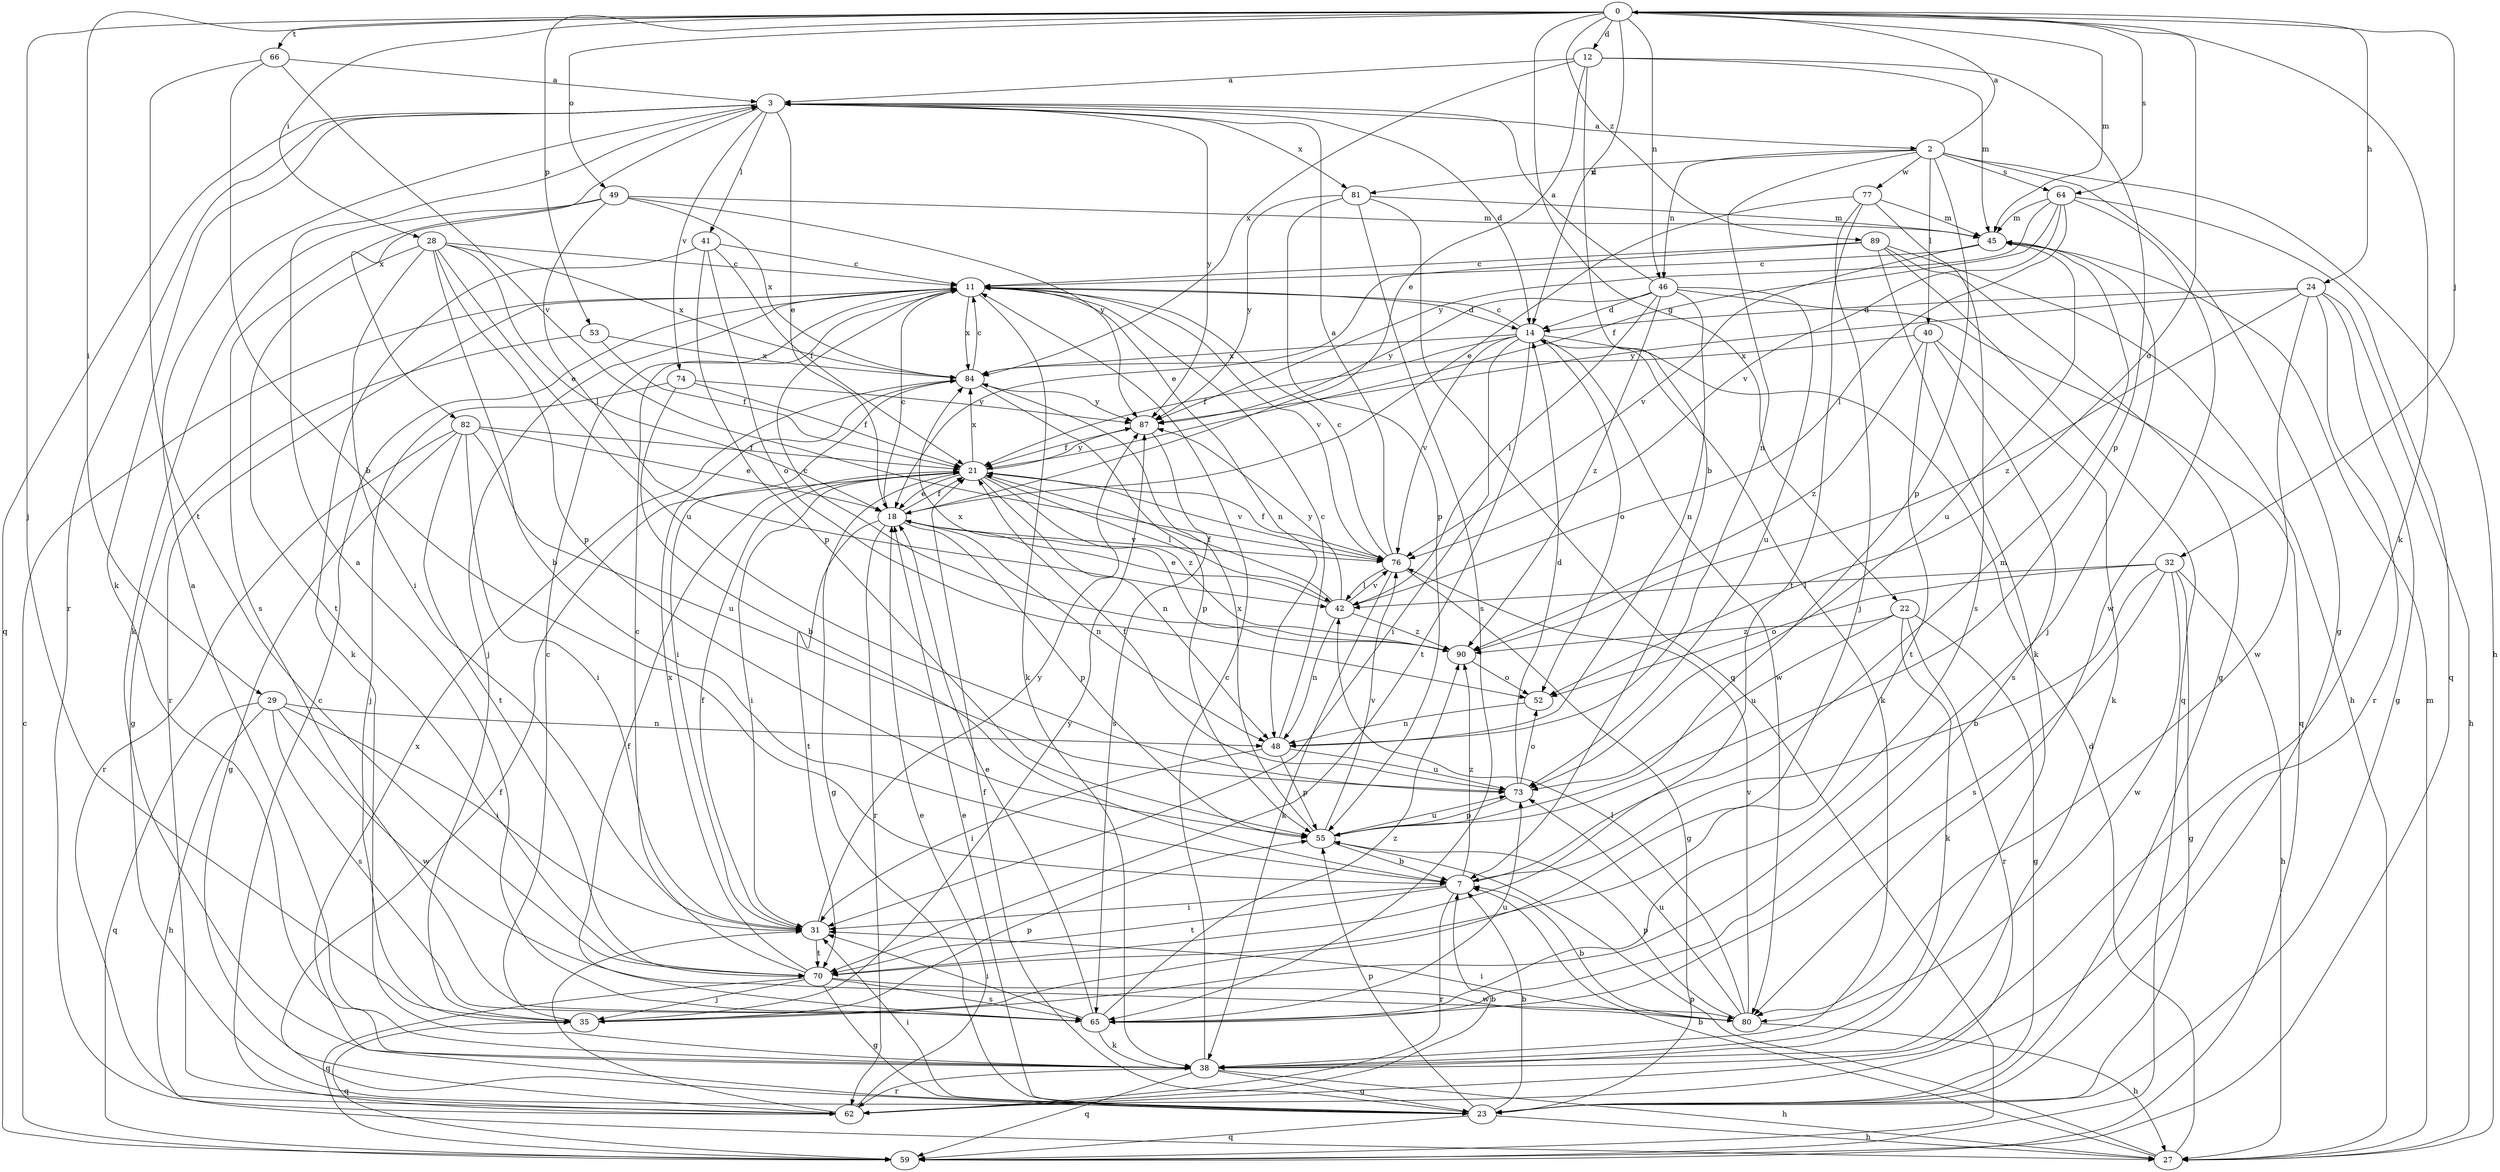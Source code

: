strict digraph  {
0;
2;
3;
7;
11;
12;
14;
18;
21;
22;
23;
24;
27;
28;
29;
31;
32;
35;
38;
40;
41;
42;
45;
46;
48;
49;
52;
53;
55;
59;
62;
64;
65;
66;
70;
73;
74;
76;
77;
80;
81;
82;
84;
87;
89;
90;
0 -> 12  [label=d];
0 -> 14  [label=d];
0 -> 22  [label=g];
0 -> 24  [label=h];
0 -> 28  [label=i];
0 -> 29  [label=i];
0 -> 32  [label=j];
0 -> 35  [label=j];
0 -> 38  [label=k];
0 -> 45  [label=m];
0 -> 46  [label=n];
0 -> 49  [label=o];
0 -> 52  [label=o];
0 -> 53  [label=p];
0 -> 64  [label=s];
0 -> 66  [label=t];
0 -> 89  [label=z];
2 -> 0  [label=a];
2 -> 23  [label=g];
2 -> 27  [label=h];
2 -> 40  [label=l];
2 -> 46  [label=n];
2 -> 48  [label=n];
2 -> 55  [label=p];
2 -> 64  [label=s];
2 -> 77  [label=w];
2 -> 81  [label=x];
3 -> 2  [label=a];
3 -> 14  [label=d];
3 -> 18  [label=e];
3 -> 38  [label=k];
3 -> 41  [label=l];
3 -> 59  [label=q];
3 -> 62  [label=r];
3 -> 74  [label=v];
3 -> 81  [label=x];
3 -> 82  [label=x];
3 -> 87  [label=y];
7 -> 31  [label=i];
7 -> 45  [label=m];
7 -> 62  [label=r];
7 -> 70  [label=t];
7 -> 90  [label=z];
11 -> 14  [label=d];
11 -> 35  [label=j];
11 -> 38  [label=k];
11 -> 48  [label=n];
11 -> 62  [label=r];
11 -> 76  [label=v];
11 -> 84  [label=x];
12 -> 3  [label=a];
12 -> 7  [label=b];
12 -> 18  [label=e];
12 -> 45  [label=m];
12 -> 55  [label=p];
12 -> 84  [label=x];
14 -> 11  [label=c];
14 -> 21  [label=f];
14 -> 31  [label=i];
14 -> 38  [label=k];
14 -> 52  [label=o];
14 -> 70  [label=t];
14 -> 76  [label=v];
14 -> 80  [label=w];
14 -> 84  [label=x];
18 -> 11  [label=c];
18 -> 21  [label=f];
18 -> 48  [label=n];
18 -> 55  [label=p];
18 -> 62  [label=r];
18 -> 70  [label=t];
18 -> 76  [label=v];
21 -> 18  [label=e];
21 -> 23  [label=g];
21 -> 31  [label=i];
21 -> 42  [label=l];
21 -> 48  [label=n];
21 -> 76  [label=v];
21 -> 84  [label=x];
21 -> 87  [label=y];
21 -> 90  [label=z];
22 -> 23  [label=g];
22 -> 38  [label=k];
22 -> 62  [label=r];
22 -> 73  [label=u];
22 -> 90  [label=z];
23 -> 7  [label=b];
23 -> 18  [label=e];
23 -> 21  [label=f];
23 -> 27  [label=h];
23 -> 31  [label=i];
23 -> 55  [label=p];
23 -> 59  [label=q];
23 -> 84  [label=x];
24 -> 14  [label=d];
24 -> 23  [label=g];
24 -> 27  [label=h];
24 -> 62  [label=r];
24 -> 80  [label=w];
24 -> 87  [label=y];
24 -> 90  [label=z];
27 -> 7  [label=b];
27 -> 14  [label=d];
27 -> 45  [label=m];
27 -> 55  [label=p];
28 -> 7  [label=b];
28 -> 11  [label=c];
28 -> 18  [label=e];
28 -> 31  [label=i];
28 -> 55  [label=p];
28 -> 70  [label=t];
28 -> 73  [label=u];
28 -> 84  [label=x];
29 -> 27  [label=h];
29 -> 31  [label=i];
29 -> 48  [label=n];
29 -> 59  [label=q];
29 -> 65  [label=s];
29 -> 80  [label=w];
31 -> 21  [label=f];
31 -> 70  [label=t];
31 -> 87  [label=y];
32 -> 7  [label=b];
32 -> 23  [label=g];
32 -> 27  [label=h];
32 -> 42  [label=l];
32 -> 52  [label=o];
32 -> 65  [label=s];
32 -> 80  [label=w];
35 -> 11  [label=c];
35 -> 55  [label=p];
35 -> 59  [label=q];
35 -> 87  [label=y];
38 -> 3  [label=a];
38 -> 11  [label=c];
38 -> 23  [label=g];
38 -> 27  [label=h];
38 -> 59  [label=q];
38 -> 62  [label=r];
40 -> 38  [label=k];
40 -> 65  [label=s];
40 -> 70  [label=t];
40 -> 84  [label=x];
40 -> 90  [label=z];
41 -> 11  [label=c];
41 -> 21  [label=f];
41 -> 38  [label=k];
41 -> 52  [label=o];
41 -> 55  [label=p];
42 -> 18  [label=e];
42 -> 21  [label=f];
42 -> 48  [label=n];
42 -> 76  [label=v];
42 -> 87  [label=y];
42 -> 90  [label=z];
45 -> 11  [label=c];
45 -> 35  [label=j];
45 -> 73  [label=u];
45 -> 76  [label=v];
46 -> 3  [label=a];
46 -> 14  [label=d];
46 -> 42  [label=l];
46 -> 48  [label=n];
46 -> 59  [label=q];
46 -> 73  [label=u];
46 -> 87  [label=y];
46 -> 90  [label=z];
48 -> 11  [label=c];
48 -> 31  [label=i];
48 -> 55  [label=p];
48 -> 73  [label=u];
49 -> 38  [label=k];
49 -> 42  [label=l];
49 -> 45  [label=m];
49 -> 65  [label=s];
49 -> 84  [label=x];
49 -> 87  [label=y];
52 -> 48  [label=n];
53 -> 21  [label=f];
53 -> 23  [label=g];
53 -> 84  [label=x];
55 -> 7  [label=b];
55 -> 73  [label=u];
55 -> 76  [label=v];
55 -> 84  [label=x];
59 -> 11  [label=c];
62 -> 7  [label=b];
62 -> 11  [label=c];
62 -> 18  [label=e];
62 -> 21  [label=f];
62 -> 31  [label=i];
64 -> 21  [label=f];
64 -> 42  [label=l];
64 -> 45  [label=m];
64 -> 59  [label=q];
64 -> 76  [label=v];
64 -> 80  [label=w];
64 -> 87  [label=y];
65 -> 3  [label=a];
65 -> 18  [label=e];
65 -> 21  [label=f];
65 -> 31  [label=i];
65 -> 38  [label=k];
65 -> 73  [label=u];
65 -> 90  [label=z];
66 -> 3  [label=a];
66 -> 7  [label=b];
66 -> 70  [label=t];
66 -> 76  [label=v];
70 -> 11  [label=c];
70 -> 23  [label=g];
70 -> 35  [label=j];
70 -> 59  [label=q];
70 -> 65  [label=s];
70 -> 80  [label=w];
70 -> 84  [label=x];
73 -> 14  [label=d];
73 -> 21  [label=f];
73 -> 52  [label=o];
73 -> 55  [label=p];
74 -> 7  [label=b];
74 -> 21  [label=f];
74 -> 35  [label=j];
74 -> 87  [label=y];
76 -> 3  [label=a];
76 -> 11  [label=c];
76 -> 21  [label=f];
76 -> 23  [label=g];
76 -> 38  [label=k];
76 -> 42  [label=l];
77 -> 18  [label=e];
77 -> 35  [label=j];
77 -> 45  [label=m];
77 -> 65  [label=s];
77 -> 70  [label=t];
80 -> 7  [label=b];
80 -> 27  [label=h];
80 -> 31  [label=i];
80 -> 42  [label=l];
80 -> 55  [label=p];
80 -> 73  [label=u];
80 -> 76  [label=v];
81 -> 45  [label=m];
81 -> 55  [label=p];
81 -> 59  [label=q];
81 -> 65  [label=s];
81 -> 87  [label=y];
82 -> 18  [label=e];
82 -> 21  [label=f];
82 -> 23  [label=g];
82 -> 31  [label=i];
82 -> 62  [label=r];
82 -> 70  [label=t];
82 -> 73  [label=u];
84 -> 11  [label=c];
84 -> 31  [label=i];
84 -> 55  [label=p];
84 -> 87  [label=y];
87 -> 21  [label=f];
87 -> 65  [label=s];
89 -> 11  [label=c];
89 -> 18  [label=e];
89 -> 23  [label=g];
89 -> 27  [label=h];
89 -> 38  [label=k];
89 -> 59  [label=q];
90 -> 11  [label=c];
90 -> 52  [label=o];
90 -> 84  [label=x];
}
